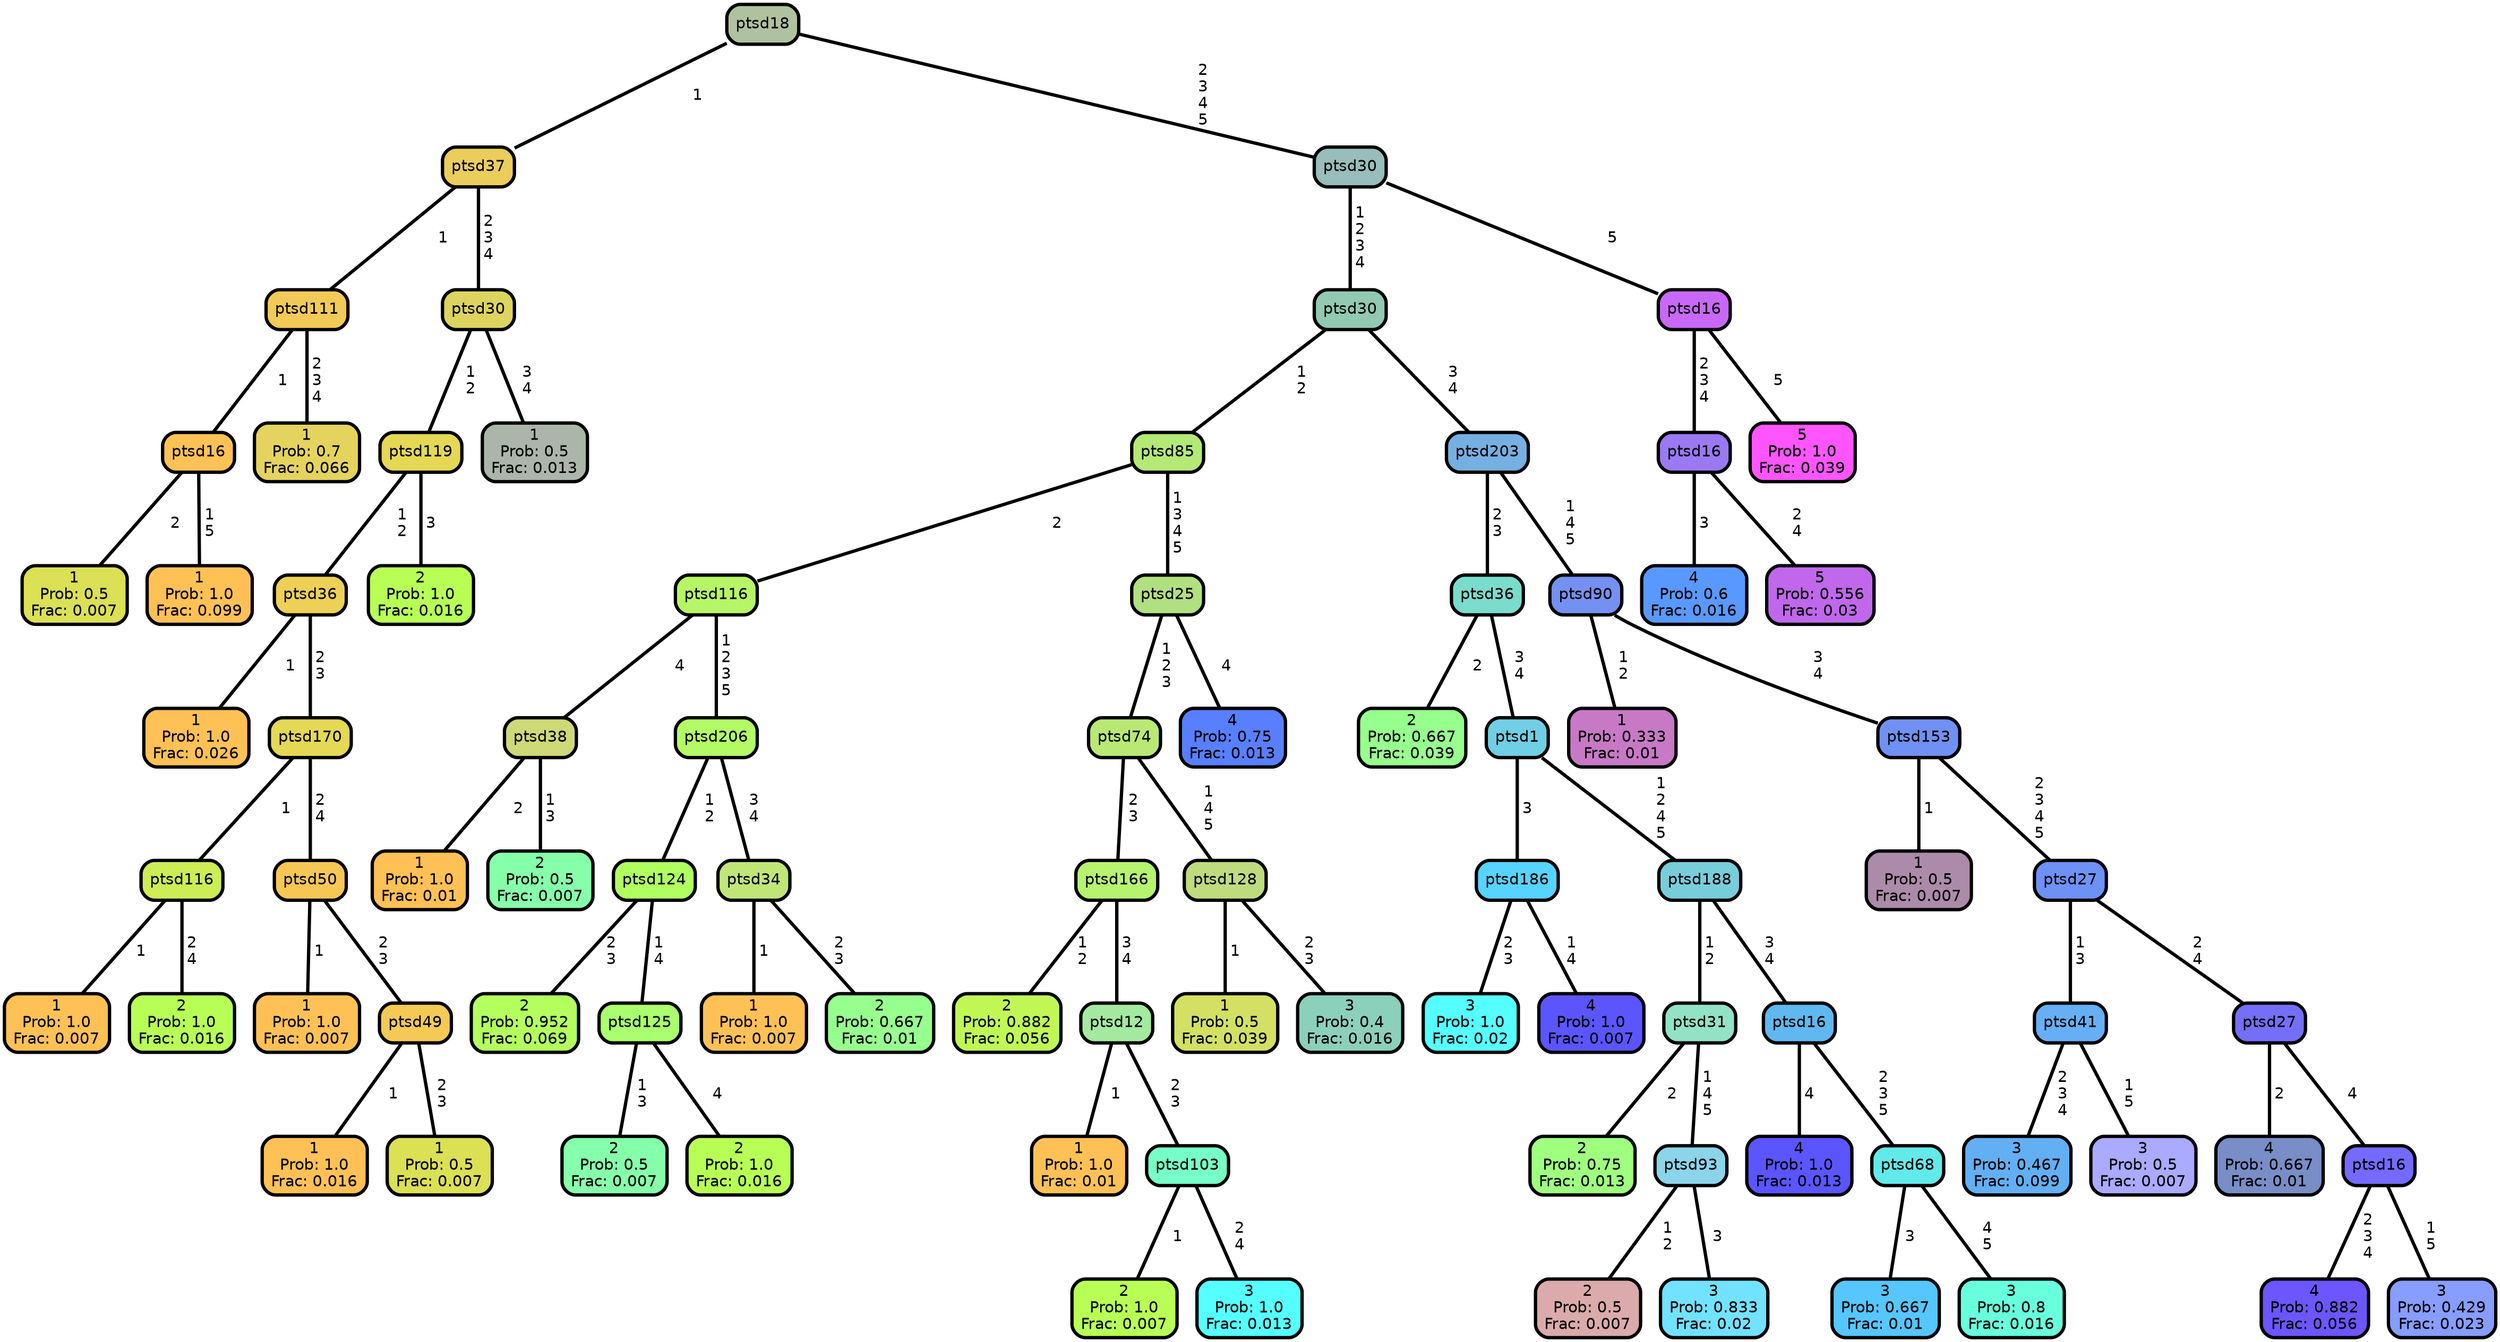 graph Tree {
node [shape=box, style="filled, rounded",color="black",penwidth="3",fontcolor="black",                 fontname=helvetica] ;
graph [ranksep="0 equally", splines=straight,                 bgcolor=transparent, dpi=200] ;
edge [fontname=helvetica, color=black] ;
0 [label="1
Prob: 0.5
Frac: 0.007", fillcolor="#dbe055"] ;
1 [label="ptsd16", fillcolor="#fcc255"] ;
2 [label="1
Prob: 1.0
Frac: 0.099", fillcolor="#ffc155"] ;
3 [label="ptsd111", fillcolor="#f3c958"] ;
4 [label="1
Prob: 0.7
Frac: 0.066", fillcolor="#e4d35d"] ;
5 [label="ptsd37", fillcolor="#eacd5b"] ;
6 [label="1
Prob: 1.0
Frac: 0.026", fillcolor="#ffc155"] ;
7 [label="ptsd36", fillcolor="#edd055"] ;
8 [label="1
Prob: 1.0
Frac: 0.007", fillcolor="#ffc155"] ;
9 [label="ptsd116", fillcolor="#cced55"] ;
10 [label="2
Prob: 1.0
Frac: 0.016", fillcolor="#b8ff55"] ;
11 [label="ptsd170", fillcolor="#e4d855"] ;
12 [label="1
Prob: 1.0
Frac: 0.007", fillcolor="#ffc155"] ;
13 [label="ptsd50", fillcolor="#f7c755"] ;
14 [label="1
Prob: 1.0
Frac: 0.016", fillcolor="#ffc155"] ;
15 [label="ptsd49", fillcolor="#f4c955"] ;
16 [label="1
Prob: 0.5
Frac: 0.007", fillcolor="#dbe055"] ;
17 [label="ptsd119", fillcolor="#e4d855"] ;
18 [label="2
Prob: 1.0
Frac: 0.016", fillcolor="#b8ff55"] ;
19 [label="ptsd30", fillcolor="#ddd45f"] ;
20 [label="1
Prob: 0.5
Frac: 0.013", fillcolor="#abb5aa"] ;
21 [label="ptsd18", fillcolor="#afc29f"] ;
22 [label="1
Prob: 1.0
Frac: 0.01", fillcolor="#ffc155"] ;
23 [label="ptsd38", fillcolor="#ced977"] ;
24 [label="2
Prob: 0.5
Frac: 0.007", fillcolor="#86ffaa"] ;
25 [label="ptsd116", fillcolor="#b6f666"] ;
26 [label="2
Prob: 0.952
Frac: 0.069", fillcolor="#b3ff5d"] ;
27 [label="ptsd124", fillcolor="#b0ff61"] ;
28 [label="2
Prob: 0.5
Frac: 0.007", fillcolor="#86ffaa"] ;
29 [label="ptsd125", fillcolor="#a9ff6d"] ;
30 [label="2
Prob: 1.0
Frac: 0.016", fillcolor="#b8ff55"] ;
31 [label="ptsd206", fillcolor="#b3fb64"] ;
32 [label="1
Prob: 1.0
Frac: 0.007", fillcolor="#ffc155"] ;
33 [label="ptsd34", fillcolor="#c0e677"] ;
34 [label="2
Prob: 0.667
Frac: 0.01", fillcolor="#97ff8d"] ;
35 [label="ptsd85", fillcolor="#b3ea75"] ;
36 [label="2
Prob: 0.882
Frac: 0.056", fillcolor="#c0f755"] ;
37 [label="ptsd166", fillcolor="#b6f36f"] ;
38 [label="1
Prob: 1.0
Frac: 0.01", fillcolor="#ffc155"] ;
39 [label="ptsd12", fillcolor="#a3eaa0"] ;
40 [label="2
Prob: 1.0
Frac: 0.007", fillcolor="#b8ff55"] ;
41 [label="ptsd103", fillcolor="#76ffc6"] ;
42 [label="3
Prob: 1.0
Frac: 0.013", fillcolor="#55ffff"] ;
43 [label="ptsd74", fillcolor="#b9e974"] ;
44 [label="1
Prob: 0.5
Frac: 0.039", fillcolor="#d3e063"] ;
45 [label="ptsd128", fillcolor="#bedb7d"] ;
46 [label="3
Prob: 0.4
Frac: 0.016", fillcolor="#8bd0bb"] ;
47 [label="ptsd25", fillcolor="#b1e080"] ;
48 [label="4
Prob: 0.75
Frac: 0.013", fillcolor="#587fff"] ;
49 [label="ptsd30", fillcolor="#91c9b2"] ;
50 [label="2
Prob: 0.667
Frac: 0.039", fillcolor="#97ff8d"] ;
51 [label="ptsd36", fillcolor="#7adccc"] ;
52 [label="3
Prob: 1.0
Frac: 0.02", fillcolor="#55ffff"] ;
53 [label="ptsd186", fillcolor="#56d4ff"] ;
54 [label="4
Prob: 1.0
Frac: 0.007", fillcolor="#5a55ff"] ;
55 [label="ptsd1", fillcolor="#70cfe4"] ;
56 [label="2
Prob: 0.75
Frac: 0.013", fillcolor="#9fff7f"] ;
57 [label="ptsd31", fillcolor="#92e2c6"] ;
58 [label="2
Prob: 0.5
Frac: 0.007", fillcolor="#dbaaaa"] ;
59 [label="ptsd93", fillcolor="#8bd4e9"] ;
60 [label="3
Prob: 0.833
Frac: 0.02", fillcolor="#71e2ff"] ;
61 [label="ptsd188", fillcolor="#78cddb"] ;
62 [label="4
Prob: 1.0
Frac: 0.013", fillcolor="#5a55ff"] ;
63 [label="ptsd16", fillcolor="#5fb8f0"] ;
64 [label="3
Prob: 0.667
Frac: 0.01", fillcolor="#56c6ff"] ;
65 [label="ptsd68", fillcolor="#62e9e9"] ;
66 [label="3
Prob: 0.8
Frac: 0.016", fillcolor="#68ffdd"] ;
67 [label="ptsd203", fillcolor="#76afe2"] ;
68 [label="1
Prob: 0.333
Frac: 0.01", fillcolor="#c879c6"] ;
69 [label="ptsd90", fillcolor="#7490f1"] ;
70 [label="1
Prob: 0.5
Frac: 0.007", fillcolor="#ac8baa"] ;
71 [label="ptsd153", fillcolor="#7091f3"] ;
72 [label="3
Prob: 0.467
Frac: 0.099", fillcolor="#63aff3"] ;
73 [label="ptsd41", fillcolor="#67aff4"] ;
74 [label="3
Prob: 0.5
Frac: 0.007", fillcolor="#aaaaff"] ;
75 [label="ptsd27", fillcolor="#6e91f6"] ;
76 [label="4
Prob: 0.667
Frac: 0.01", fillcolor="#798dc6"] ;
77 [label="ptsd27", fillcolor="#756ef8"] ;
78 [label="4
Prob: 0.882
Frac: 0.056", fillcolor="#6d55ff"] ;
79 [label="ptsd16", fillcolor="#746aff"] ;
80 [label="3
Prob: 0.429
Frac: 0.023", fillcolor="#879dff"] ;
81 [label="ptsd30", fillcolor="#98bdba"] ;
82 [label="4
Prob: 0.6
Frac: 0.016", fillcolor="#5899ff"] ;
83 [label="ptsd16", fillcolor="#9a79f2"] ;
84 [label="5
Prob: 0.556
Frac: 0.03", fillcolor="#c067ec"] ;
85 [label="ptsd16", fillcolor="#c968f8"] ;
86 [label="5
Prob: 1.0
Frac: 0.039", fillcolor="#ff55ff"] ;
1 -- 0 [label=" 2",penwidth=3] ;
1 -- 2 [label=" 1\n 5",penwidth=3] ;
3 -- 1 [label=" 1",penwidth=3] ;
3 -- 4 [label=" 2\n 3\n 4",penwidth=3] ;
5 -- 3 [label=" 1",penwidth=3] ;
5 -- 19 [label=" 2\n 3\n 4",penwidth=3] ;
7 -- 6 [label=" 1",penwidth=3] ;
7 -- 11 [label=" 2\n 3",penwidth=3] ;
9 -- 8 [label=" 1",penwidth=3] ;
9 -- 10 [label=" 2\n 4",penwidth=3] ;
11 -- 9 [label=" 1",penwidth=3] ;
11 -- 13 [label=" 2\n 4",penwidth=3] ;
13 -- 12 [label=" 1",penwidth=3] ;
13 -- 15 [label=" 2\n 3",penwidth=3] ;
15 -- 14 [label=" 1",penwidth=3] ;
15 -- 16 [label=" 2\n 3",penwidth=3] ;
17 -- 7 [label=" 1\n 2",penwidth=3] ;
17 -- 18 [label=" 3",penwidth=3] ;
19 -- 17 [label=" 1\n 2",penwidth=3] ;
19 -- 20 [label=" 3\n 4",penwidth=3] ;
21 -- 5 [label=" 1",penwidth=3] ;
21 -- 81 [label=" 2\n 3\n 4\n 5",penwidth=3] ;
23 -- 22 [label=" 2",penwidth=3] ;
23 -- 24 [label=" 1\n 3",penwidth=3] ;
25 -- 23 [label=" 4",penwidth=3] ;
25 -- 31 [label=" 1\n 2\n 3\n 5",penwidth=3] ;
27 -- 26 [label=" 2\n 3",penwidth=3] ;
27 -- 29 [label=" 1\n 4",penwidth=3] ;
29 -- 28 [label=" 1\n 3",penwidth=3] ;
29 -- 30 [label=" 4",penwidth=3] ;
31 -- 27 [label=" 1\n 2",penwidth=3] ;
31 -- 33 [label=" 3\n 4",penwidth=3] ;
33 -- 32 [label=" 1",penwidth=3] ;
33 -- 34 [label=" 2\n 3",penwidth=3] ;
35 -- 25 [label=" 2",penwidth=3] ;
35 -- 47 [label=" 1\n 3\n 4\n 5",penwidth=3] ;
37 -- 36 [label=" 1\n 2",penwidth=3] ;
37 -- 39 [label=" 3\n 4",penwidth=3] ;
39 -- 38 [label=" 1",penwidth=3] ;
39 -- 41 [label=" 2\n 3",penwidth=3] ;
41 -- 40 [label=" 1",penwidth=3] ;
41 -- 42 [label=" 2\n 4",penwidth=3] ;
43 -- 37 [label=" 2\n 3",penwidth=3] ;
43 -- 45 [label=" 1\n 4\n 5",penwidth=3] ;
45 -- 44 [label=" 1",penwidth=3] ;
45 -- 46 [label=" 2\n 3",penwidth=3] ;
47 -- 43 [label=" 1\n 2\n 3",penwidth=3] ;
47 -- 48 [label=" 4",penwidth=3] ;
49 -- 35 [label=" 1\n 2",penwidth=3] ;
49 -- 67 [label=" 3\n 4",penwidth=3] ;
51 -- 50 [label=" 2",penwidth=3] ;
51 -- 55 [label=" 3\n 4",penwidth=3] ;
53 -- 52 [label=" 2\n 3",penwidth=3] ;
53 -- 54 [label=" 1\n 4",penwidth=3] ;
55 -- 53 [label=" 3",penwidth=3] ;
55 -- 61 [label=" 1\n 2\n 4\n 5",penwidth=3] ;
57 -- 56 [label=" 2",penwidth=3] ;
57 -- 59 [label=" 1\n 4\n 5",penwidth=3] ;
59 -- 58 [label=" 1\n 2",penwidth=3] ;
59 -- 60 [label=" 3",penwidth=3] ;
61 -- 57 [label=" 1\n 2",penwidth=3] ;
61 -- 63 [label=" 3\n 4",penwidth=3] ;
63 -- 62 [label=" 4",penwidth=3] ;
63 -- 65 [label=" 2\n 3\n 5",penwidth=3] ;
65 -- 64 [label=" 3",penwidth=3] ;
65 -- 66 [label=" 4\n 5",penwidth=3] ;
67 -- 51 [label=" 2\n 3",penwidth=3] ;
67 -- 69 [label=" 1\n 4\n 5",penwidth=3] ;
69 -- 68 [label=" 1\n 2",penwidth=3] ;
69 -- 71 [label=" 3\n 4",penwidth=3] ;
71 -- 70 [label=" 1",penwidth=3] ;
71 -- 75 [label=" 2\n 3\n 4\n 5",penwidth=3] ;
73 -- 72 [label=" 2\n 3\n 4",penwidth=3] ;
73 -- 74 [label=" 1\n 5",penwidth=3] ;
75 -- 73 [label=" 1\n 3",penwidth=3] ;
75 -- 77 [label=" 2\n 4",penwidth=3] ;
77 -- 76 [label=" 2",penwidth=3] ;
77 -- 79 [label=" 4",penwidth=3] ;
79 -- 78 [label=" 2\n 3\n 4",penwidth=3] ;
79 -- 80 [label=" 1\n 5",penwidth=3] ;
81 -- 49 [label=" 1\n 2\n 3\n 4",penwidth=3] ;
81 -- 85 [label=" 5",penwidth=3] ;
83 -- 82 [label=" 3",penwidth=3] ;
83 -- 84 [label=" 2\n 4",penwidth=3] ;
85 -- 83 [label=" 2\n 3\n 4",penwidth=3] ;
85 -- 86 [label=" 5",penwidth=3] ;
{rank = same;}}